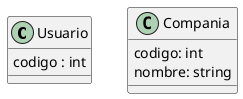 @startuml TTHHH

class Usuario{
    codigo : int
}

class Compania{
    codigo: int
    nombre: string
}

@enduml